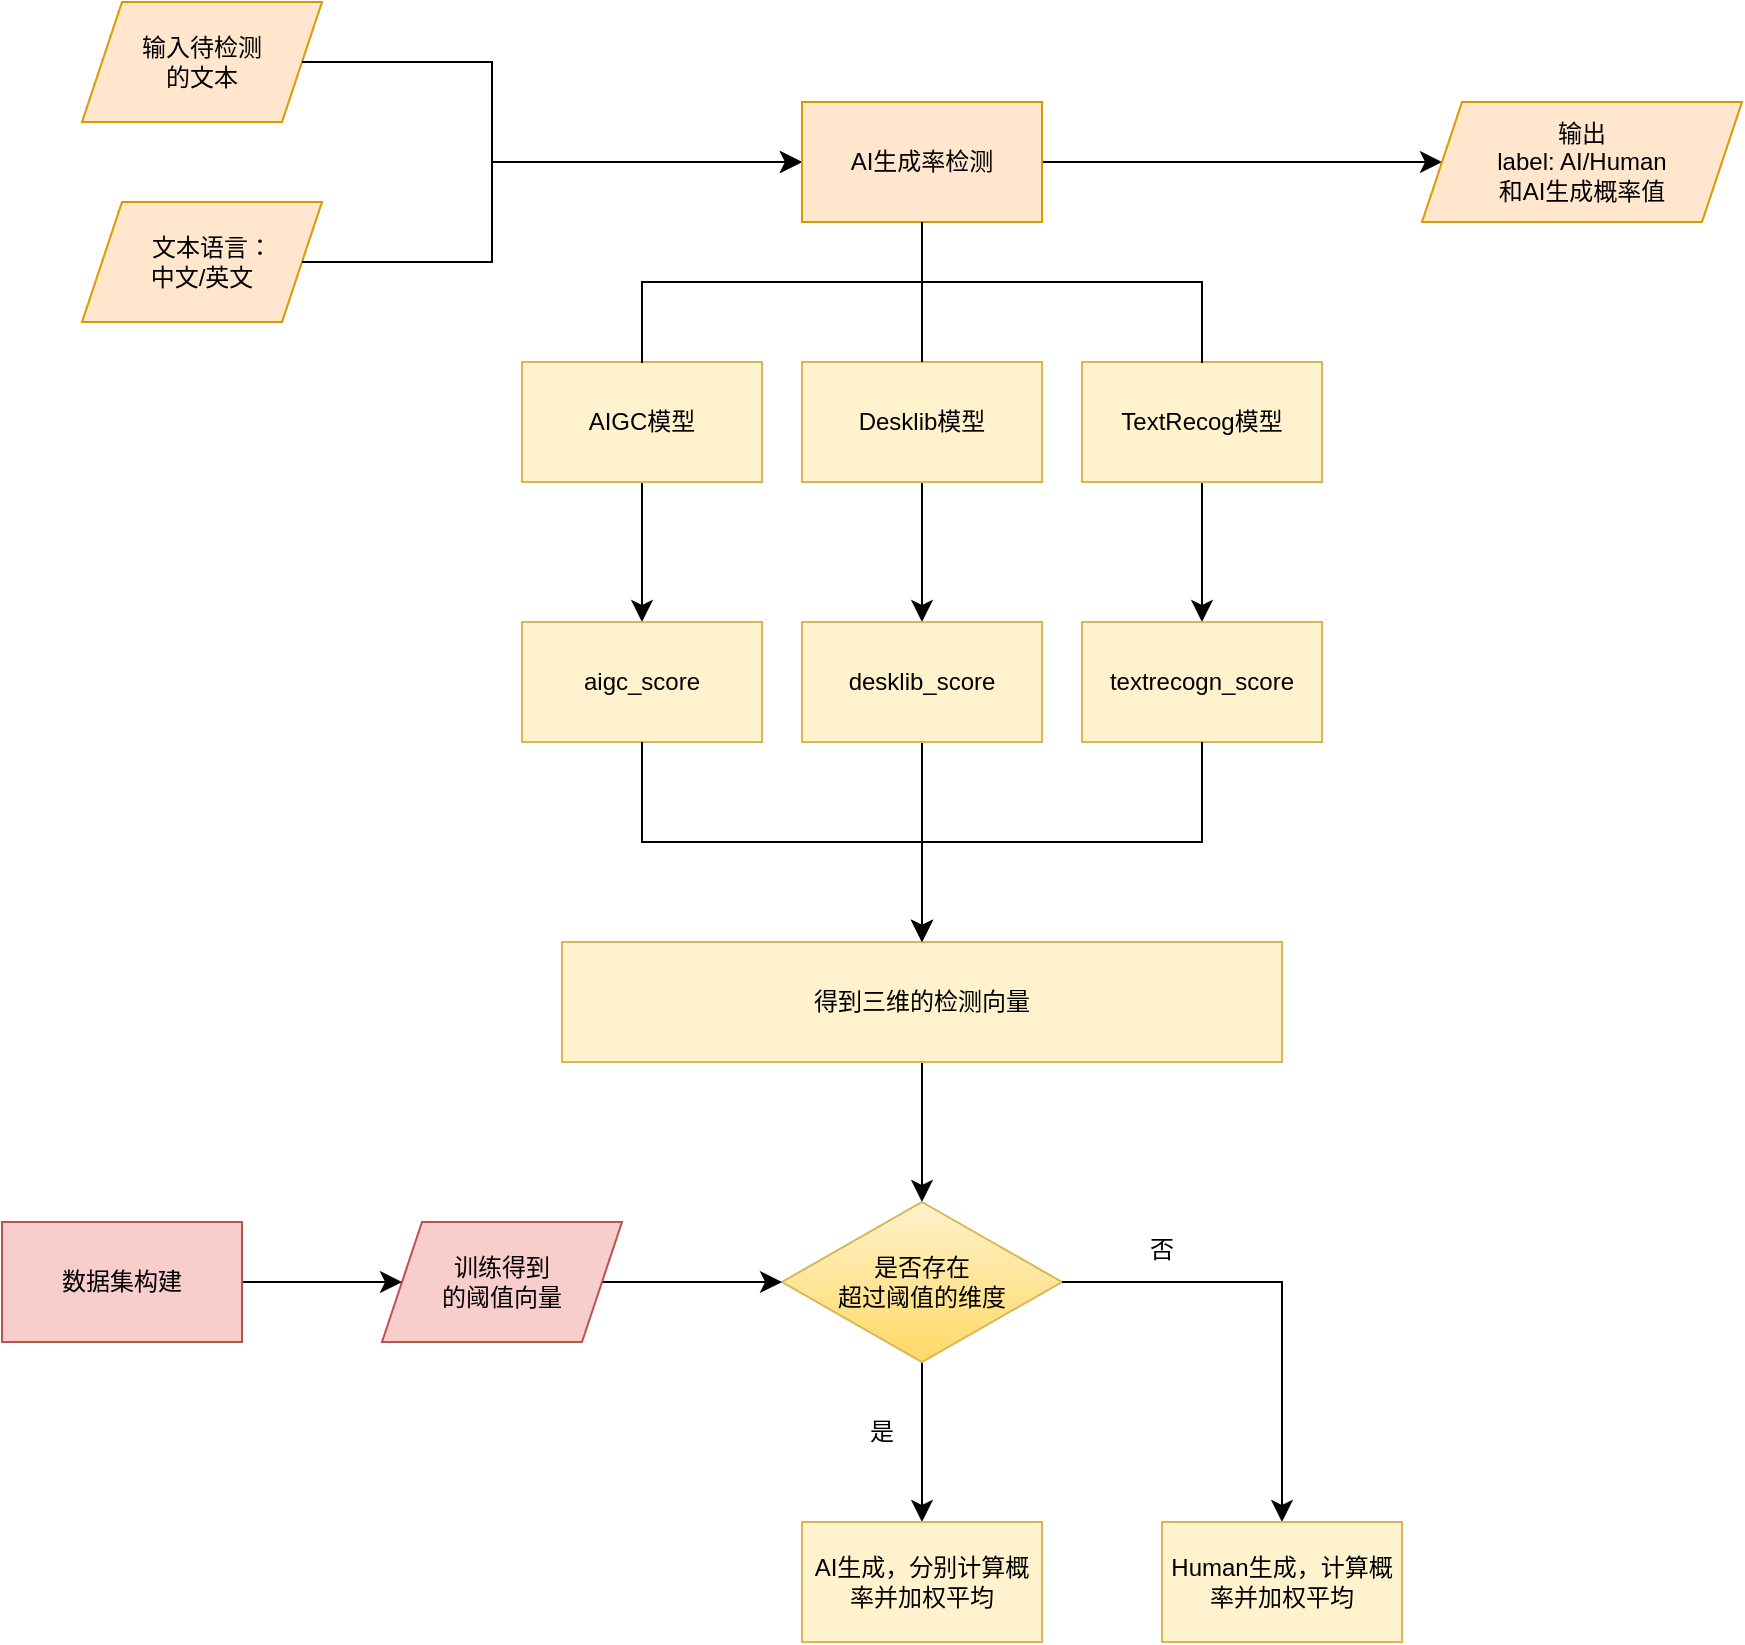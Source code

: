 <mxfile version="26.2.8">
  <diagram id="C5RBs43oDa-KdzZeNtuy" name="Page-1">
    <mxGraphModel dx="1619" dy="445" grid="0" gridSize="10" guides="1" tooltips="1" connect="1" arrows="1" fold="1" page="0" pageScale="1" pageWidth="827" pageHeight="1169" background="none" math="0" shadow="0">
      <root>
        <mxCell id="WIyWlLk6GJQsqaUBKTNV-0" />
        <mxCell id="WIyWlLk6GJQsqaUBKTNV-1" parent="WIyWlLk6GJQsqaUBKTNV-0" />
        <mxCell id="eP2JIxnxrdYGhj9Yvx8S-0" value="输入待检测&lt;div&gt;的文本&lt;/div&gt;" style="shape=parallelogram;perimeter=parallelogramPerimeter;whiteSpace=wrap;html=1;fixedSize=1;fillColor=#ffe6cc;strokeColor=#d79b00;" vertex="1" parent="WIyWlLk6GJQsqaUBKTNV-1">
          <mxGeometry x="30" y="530" width="120" height="60" as="geometry" />
        </mxCell>
        <mxCell id="eP2JIxnxrdYGhj9Yvx8S-1" value="&amp;nbsp; &amp;nbsp;文本语言：&lt;div&gt;&lt;span style=&quot;background-color: transparent; color: light-dark(rgb(0, 0, 0), rgb(255, 255, 255));&quot;&gt;中文/英文&lt;/span&gt;&lt;/div&gt;" style="shape=parallelogram;perimeter=parallelogramPerimeter;whiteSpace=wrap;html=1;fixedSize=1;fillColor=#ffe6cc;strokeColor=#d79b00;" vertex="1" parent="WIyWlLk6GJQsqaUBKTNV-1">
          <mxGeometry x="30" y="630" width="120" height="60" as="geometry" />
        </mxCell>
        <mxCell id="eP2JIxnxrdYGhj9Yvx8S-4" value="" style="edgeStyle=elbowEdgeStyle;elbow=horizontal;endArrow=classic;html=1;curved=0;rounded=0;endSize=8;startSize=8;fontSize=12;exitX=1;exitY=0.5;exitDx=0;exitDy=0;entryX=0;entryY=0.5;entryDx=0;entryDy=0;" edge="1" parent="WIyWlLk6GJQsqaUBKTNV-1" source="eP2JIxnxrdYGhj9Yvx8S-0" target="eP2JIxnxrdYGhj9Yvx8S-6">
          <mxGeometry width="50" height="50" relative="1" as="geometry">
            <mxPoint x="130" y="590" as="sourcePoint" />
            <mxPoint x="325" y="610" as="targetPoint" />
            <Array as="points">
              <mxPoint x="235" y="590" />
            </Array>
          </mxGeometry>
        </mxCell>
        <mxCell id="eP2JIxnxrdYGhj9Yvx8S-5" value="" style="edgeStyle=elbowEdgeStyle;elbow=horizontal;endArrow=classic;html=1;curved=0;rounded=0;endSize=8;startSize=8;fontSize=12;exitX=1;exitY=0.5;exitDx=0;exitDy=0;entryX=0;entryY=0.5;entryDx=0;entryDy=0;" edge="1" parent="WIyWlLk6GJQsqaUBKTNV-1" source="eP2JIxnxrdYGhj9Yvx8S-1" target="eP2JIxnxrdYGhj9Yvx8S-6">
          <mxGeometry width="50" height="50" relative="1" as="geometry">
            <mxPoint x="130" y="590" as="sourcePoint" />
            <mxPoint x="325" y="610" as="targetPoint" />
            <Array as="points">
              <mxPoint x="235" y="630" />
            </Array>
          </mxGeometry>
        </mxCell>
        <mxCell id="eP2JIxnxrdYGhj9Yvx8S-58" value="" style="edgeStyle=none;curved=1;rounded=0;orthogonalLoop=1;jettySize=auto;html=1;fontSize=12;startSize=8;endSize=8;" edge="1" parent="WIyWlLk6GJQsqaUBKTNV-1" source="eP2JIxnxrdYGhj9Yvx8S-6" target="eP2JIxnxrdYGhj9Yvx8S-57">
          <mxGeometry relative="1" as="geometry" />
        </mxCell>
        <mxCell id="eP2JIxnxrdYGhj9Yvx8S-6" value="AI生成率检测" style="rounded=0;whiteSpace=wrap;html=1;fillColor=#ffe6cc;strokeColor=#d79b00;" vertex="1" parent="WIyWlLk6GJQsqaUBKTNV-1">
          <mxGeometry x="390" y="580" width="120" height="60" as="geometry" />
        </mxCell>
        <mxCell id="eP2JIxnxrdYGhj9Yvx8S-31" value="" style="edgeStyle=none;curved=1;rounded=0;orthogonalLoop=1;jettySize=auto;html=1;fontSize=12;startSize=8;endSize=8;" edge="1" parent="WIyWlLk6GJQsqaUBKTNV-1" source="eP2JIxnxrdYGhj9Yvx8S-7" target="eP2JIxnxrdYGhj9Yvx8S-30">
          <mxGeometry relative="1" as="geometry" />
        </mxCell>
        <mxCell id="eP2JIxnxrdYGhj9Yvx8S-7" value="AIGC模型" style="rounded=0;whiteSpace=wrap;html=1;fillColor=#fff2cc;strokeColor=#d6b656;" vertex="1" parent="WIyWlLk6GJQsqaUBKTNV-1">
          <mxGeometry x="250" y="710" width="120" height="60" as="geometry" />
        </mxCell>
        <mxCell id="eP2JIxnxrdYGhj9Yvx8S-33" value="" style="edgeStyle=none;curved=1;rounded=0;orthogonalLoop=1;jettySize=auto;html=1;fontSize=12;startSize=8;endSize=8;" edge="1" parent="WIyWlLk6GJQsqaUBKTNV-1" source="eP2JIxnxrdYGhj9Yvx8S-9" target="eP2JIxnxrdYGhj9Yvx8S-32">
          <mxGeometry relative="1" as="geometry" />
        </mxCell>
        <mxCell id="eP2JIxnxrdYGhj9Yvx8S-9" value="Desklib模型" style="rounded=0;whiteSpace=wrap;html=1;fillColor=#fff2cc;strokeColor=#d6b656;" vertex="1" parent="WIyWlLk6GJQsqaUBKTNV-1">
          <mxGeometry x="390" y="710" width="120" height="60" as="geometry" />
        </mxCell>
        <mxCell id="eP2JIxnxrdYGhj9Yvx8S-35" value="" style="edgeStyle=none;curved=1;rounded=0;orthogonalLoop=1;jettySize=auto;html=1;fontSize=12;startSize=8;endSize=8;" edge="1" parent="WIyWlLk6GJQsqaUBKTNV-1" source="eP2JIxnxrdYGhj9Yvx8S-10" target="eP2JIxnxrdYGhj9Yvx8S-34">
          <mxGeometry relative="1" as="geometry" />
        </mxCell>
        <mxCell id="eP2JIxnxrdYGhj9Yvx8S-10" value="TextRecog模型" style="rounded=0;whiteSpace=wrap;html=1;fillColor=#fff2cc;strokeColor=#d6b656;" vertex="1" parent="WIyWlLk6GJQsqaUBKTNV-1">
          <mxGeometry x="530" y="710" width="120" height="60" as="geometry" />
        </mxCell>
        <mxCell id="eP2JIxnxrdYGhj9Yvx8S-16" value="" style="endArrow=none;html=1;rounded=0;fontSize=12;startSize=8;endSize=8;curved=1;entryX=0.5;entryY=1;entryDx=0;entryDy=0;exitX=0.5;exitY=0;exitDx=0;exitDy=0;" edge="1" parent="WIyWlLk6GJQsqaUBKTNV-1" source="eP2JIxnxrdYGhj9Yvx8S-9" target="eP2JIxnxrdYGhj9Yvx8S-6">
          <mxGeometry width="50" height="50" relative="1" as="geometry">
            <mxPoint x="450" y="690" as="sourcePoint" />
            <mxPoint x="500" y="640" as="targetPoint" />
          </mxGeometry>
        </mxCell>
        <mxCell id="eP2JIxnxrdYGhj9Yvx8S-22" value="" style="shape=partialRectangle;whiteSpace=wrap;html=1;bottom=1;right=1;left=1;top=0;fillColor=none;routingCenterX=-0.5;rotation=-180;" vertex="1" parent="WIyWlLk6GJQsqaUBKTNV-1">
          <mxGeometry x="310" y="670" width="280" height="40" as="geometry" />
        </mxCell>
        <mxCell id="eP2JIxnxrdYGhj9Yvx8S-30" value="aigc_score" style="whiteSpace=wrap;html=1;rounded=0;fillColor=#fff2cc;strokeColor=#d6b656;" vertex="1" parent="WIyWlLk6GJQsqaUBKTNV-1">
          <mxGeometry x="250" y="840" width="120" height="60" as="geometry" />
        </mxCell>
        <mxCell id="eP2JIxnxrdYGhj9Yvx8S-39" value="" style="edgeStyle=none;curved=1;rounded=0;orthogonalLoop=1;jettySize=auto;html=1;fontSize=12;startSize=8;endSize=8;" edge="1" parent="WIyWlLk6GJQsqaUBKTNV-1" source="eP2JIxnxrdYGhj9Yvx8S-32" target="eP2JIxnxrdYGhj9Yvx8S-38">
          <mxGeometry relative="1" as="geometry" />
        </mxCell>
        <mxCell id="eP2JIxnxrdYGhj9Yvx8S-32" value="desklib_score" style="whiteSpace=wrap;html=1;rounded=0;fillColor=#fff2cc;strokeColor=#d6b656;" vertex="1" parent="WIyWlLk6GJQsqaUBKTNV-1">
          <mxGeometry x="390" y="840" width="120" height="60" as="geometry" />
        </mxCell>
        <mxCell id="eP2JIxnxrdYGhj9Yvx8S-34" value="textrecogn_score" style="whiteSpace=wrap;html=1;rounded=0;fillColor=#fff2cc;strokeColor=#d6b656;" vertex="1" parent="WIyWlLk6GJQsqaUBKTNV-1">
          <mxGeometry x="530" y="840" width="120" height="60" as="geometry" />
        </mxCell>
        <mxCell id="eP2JIxnxrdYGhj9Yvx8S-44" value="" style="edgeStyle=none;curved=1;rounded=0;orthogonalLoop=1;jettySize=auto;html=1;fontSize=12;startSize=8;endSize=8;" edge="1" parent="WIyWlLk6GJQsqaUBKTNV-1" source="eP2JIxnxrdYGhj9Yvx8S-38" target="eP2JIxnxrdYGhj9Yvx8S-43">
          <mxGeometry relative="1" as="geometry" />
        </mxCell>
        <mxCell id="eP2JIxnxrdYGhj9Yvx8S-38" value="得到三维的检测向量" style="whiteSpace=wrap;html=1;rounded=0;fillColor=#fff2cc;strokeColor=#d6b656;" vertex="1" parent="WIyWlLk6GJQsqaUBKTNV-1">
          <mxGeometry x="270" y="1000" width="360" height="60" as="geometry" />
        </mxCell>
        <mxCell id="eP2JIxnxrdYGhj9Yvx8S-41" value="" style="edgeStyle=elbowEdgeStyle;elbow=vertical;endArrow=classic;html=1;curved=0;rounded=0;endSize=8;startSize=8;fontSize=12;exitX=0.5;exitY=1;exitDx=0;exitDy=0;entryX=0.5;entryY=0;entryDx=0;entryDy=0;" edge="1" parent="WIyWlLk6GJQsqaUBKTNV-1" source="eP2JIxnxrdYGhj9Yvx8S-30" target="eP2JIxnxrdYGhj9Yvx8S-38">
          <mxGeometry width="50" height="50" relative="1" as="geometry">
            <mxPoint x="530" y="1000" as="sourcePoint" />
            <mxPoint x="580" y="950" as="targetPoint" />
          </mxGeometry>
        </mxCell>
        <mxCell id="eP2JIxnxrdYGhj9Yvx8S-42" value="" style="edgeStyle=elbowEdgeStyle;elbow=vertical;endArrow=classic;html=1;curved=0;rounded=0;endSize=8;startSize=8;fontSize=12;exitX=0.5;exitY=1;exitDx=0;exitDy=0;entryX=0.5;entryY=0;entryDx=0;entryDy=0;" edge="1" parent="WIyWlLk6GJQsqaUBKTNV-1" source="eP2JIxnxrdYGhj9Yvx8S-34" target="eP2JIxnxrdYGhj9Yvx8S-38">
          <mxGeometry width="50" height="50" relative="1" as="geometry">
            <mxPoint x="530" y="1000" as="sourcePoint" />
            <mxPoint x="450" y="1020" as="targetPoint" />
          </mxGeometry>
        </mxCell>
        <mxCell id="eP2JIxnxrdYGhj9Yvx8S-46" value="" style="edgeStyle=none;curved=1;rounded=0;orthogonalLoop=1;jettySize=auto;html=1;fontSize=12;startSize=8;endSize=8;" edge="1" parent="WIyWlLk6GJQsqaUBKTNV-1" source="eP2JIxnxrdYGhj9Yvx8S-43" target="eP2JIxnxrdYGhj9Yvx8S-45">
          <mxGeometry relative="1" as="geometry" />
        </mxCell>
        <mxCell id="eP2JIxnxrdYGhj9Yvx8S-43" value="是否存在&lt;div&gt;超过阈值的维度&lt;/div&gt;" style="rhombus;whiteSpace=wrap;html=1;rounded=0;fillColor=#fff2cc;strokeColor=#d6b656;gradientColor=#ffd966;" vertex="1" parent="WIyWlLk6GJQsqaUBKTNV-1">
          <mxGeometry x="380" y="1130" width="140" height="80" as="geometry" />
        </mxCell>
        <mxCell id="eP2JIxnxrdYGhj9Yvx8S-45" value="AI生成，分别计算概率并加权平均" style="whiteSpace=wrap;html=1;rounded=0;fillColor=#fff2cc;strokeColor=#d6b656;" vertex="1" parent="WIyWlLk6GJQsqaUBKTNV-1">
          <mxGeometry x="390" y="1290" width="120" height="60" as="geometry" />
        </mxCell>
        <mxCell id="eP2JIxnxrdYGhj9Yvx8S-47" value="是" style="text;html=1;align=center;verticalAlign=middle;whiteSpace=wrap;rounded=0;" vertex="1" parent="WIyWlLk6GJQsqaUBKTNV-1">
          <mxGeometry x="400" y="1230" width="60" height="30" as="geometry" />
        </mxCell>
        <mxCell id="eP2JIxnxrdYGhj9Yvx8S-49" value="" style="edgeStyle=none;curved=1;rounded=0;orthogonalLoop=1;jettySize=auto;html=1;fontSize=12;startSize=8;endSize=8;" edge="1" parent="WIyWlLk6GJQsqaUBKTNV-1" source="eP2JIxnxrdYGhj9Yvx8S-48" target="eP2JIxnxrdYGhj9Yvx8S-43">
          <mxGeometry relative="1" as="geometry" />
        </mxCell>
        <mxCell id="eP2JIxnxrdYGhj9Yvx8S-48" value="训练得到&lt;div&gt;的阈值向量&lt;/div&gt;" style="shape=parallelogram;perimeter=parallelogramPerimeter;whiteSpace=wrap;html=1;fixedSize=1;fillColor=#f8cecc;strokeColor=#b85450;" vertex="1" parent="WIyWlLk6GJQsqaUBKTNV-1">
          <mxGeometry x="180" y="1140" width="120" height="60" as="geometry" />
        </mxCell>
        <mxCell id="eP2JIxnxrdYGhj9Yvx8S-52" value="否" style="text;html=1;align=center;verticalAlign=middle;whiteSpace=wrap;rounded=0;" vertex="1" parent="WIyWlLk6GJQsqaUBKTNV-1">
          <mxGeometry x="540" y="1139" width="60" height="30" as="geometry" />
        </mxCell>
        <mxCell id="eP2JIxnxrdYGhj9Yvx8S-53" value="" style="edgeStyle=segmentEdgeStyle;endArrow=classic;html=1;curved=0;rounded=0;endSize=8;startSize=8;fontSize=12;exitX=1;exitY=0.5;exitDx=0;exitDy=0;" edge="1" parent="WIyWlLk6GJQsqaUBKTNV-1" source="eP2JIxnxrdYGhj9Yvx8S-43">
          <mxGeometry width="50" height="50" relative="1" as="geometry">
            <mxPoint x="400" y="1180" as="sourcePoint" />
            <mxPoint x="630" y="1290" as="targetPoint" />
          </mxGeometry>
        </mxCell>
        <mxCell id="eP2JIxnxrdYGhj9Yvx8S-54" value="Human生成，计算概率并加权平均" style="rounded=0;whiteSpace=wrap;html=1;fillColor=#fff2cc;strokeColor=#d6b656;" vertex="1" parent="WIyWlLk6GJQsqaUBKTNV-1">
          <mxGeometry x="570" y="1290" width="120" height="60" as="geometry" />
        </mxCell>
        <mxCell id="eP2JIxnxrdYGhj9Yvx8S-57" value="输出&lt;div&gt;label: AI/Human&lt;div&gt;和AI生成概率值&lt;/div&gt;&lt;/div&gt;" style="shape=parallelogram;perimeter=parallelogramPerimeter;whiteSpace=wrap;html=1;fixedSize=1;rounded=0;fillColor=#ffe6cc;strokeColor=#d79b00;" vertex="1" parent="WIyWlLk6GJQsqaUBKTNV-1">
          <mxGeometry x="700" y="580" width="160" height="60" as="geometry" />
        </mxCell>
        <mxCell id="eP2JIxnxrdYGhj9Yvx8S-60" value="" style="edgeStyle=none;curved=1;rounded=0;orthogonalLoop=1;jettySize=auto;html=1;fontSize=12;startSize=8;endSize=8;" edge="1" parent="WIyWlLk6GJQsqaUBKTNV-1" source="eP2JIxnxrdYGhj9Yvx8S-59" target="eP2JIxnxrdYGhj9Yvx8S-48">
          <mxGeometry relative="1" as="geometry" />
        </mxCell>
        <mxCell id="eP2JIxnxrdYGhj9Yvx8S-59" value="数据集构建" style="rounded=0;whiteSpace=wrap;html=1;fillColor=#f8cecc;strokeColor=#b85450;" vertex="1" parent="WIyWlLk6GJQsqaUBKTNV-1">
          <mxGeometry x="-10" y="1140" width="120" height="60" as="geometry" />
        </mxCell>
      </root>
    </mxGraphModel>
  </diagram>
</mxfile>
